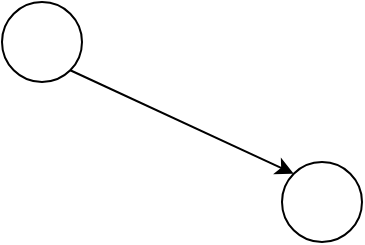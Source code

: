 <mxfile version="20.2.3" type="github">
  <diagram id="g2-U8IsViLgvCac7QnLi" name="第 1 页">
    <mxGraphModel dx="1038" dy="579" grid="1" gridSize="10" guides="1" tooltips="1" connect="1" arrows="1" fold="1" page="1" pageScale="1" pageWidth="827" pageHeight="1169" math="0" shadow="0">
      <root>
        <mxCell id="0" />
        <mxCell id="1" parent="0" />
        <mxCell id="BeKbv1Aq4-AcYV3YB_1d-1" value="" style="ellipse;whiteSpace=wrap;html=1;aspect=fixed;" vertex="1" parent="1">
          <mxGeometry x="210" y="280" width="40" height="40" as="geometry" />
        </mxCell>
        <mxCell id="BeKbv1Aq4-AcYV3YB_1d-2" value="" style="ellipse;whiteSpace=wrap;html=1;aspect=fixed;" vertex="1" parent="1">
          <mxGeometry x="350" y="360" width="40" height="40" as="geometry" />
        </mxCell>
        <mxCell id="BeKbv1Aq4-AcYV3YB_1d-3" value="" style="endArrow=classic;html=1;rounded=0;exitX=1;exitY=1;exitDx=0;exitDy=0;entryX=0;entryY=0;entryDx=0;entryDy=0;" edge="1" parent="1" source="BeKbv1Aq4-AcYV3YB_1d-1" target="BeKbv1Aq4-AcYV3YB_1d-2">
          <mxGeometry width="50" height="50" relative="1" as="geometry">
            <mxPoint x="390" y="320" as="sourcePoint" />
            <mxPoint x="440" y="270" as="targetPoint" />
          </mxGeometry>
        </mxCell>
      </root>
    </mxGraphModel>
  </diagram>
</mxfile>
